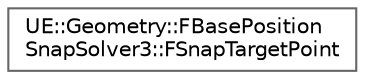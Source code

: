 digraph "Graphical Class Hierarchy"
{
 // INTERACTIVE_SVG=YES
 // LATEX_PDF_SIZE
  bgcolor="transparent";
  edge [fontname=Helvetica,fontsize=10,labelfontname=Helvetica,labelfontsize=10];
  node [fontname=Helvetica,fontsize=10,shape=box,height=0.2,width=0.4];
  rankdir="LR";
  Node0 [id="Node000000",label="UE::Geometry::FBasePosition\lSnapSolver3::FSnapTargetPoint",height=0.2,width=0.4,color="grey40", fillcolor="white", style="filled",URL="$de/d56/structUE_1_1Geometry_1_1FBasePositionSnapSolver3_1_1FSnapTargetPoint.html",tooltip="Target point that might be snapped to."];
}
